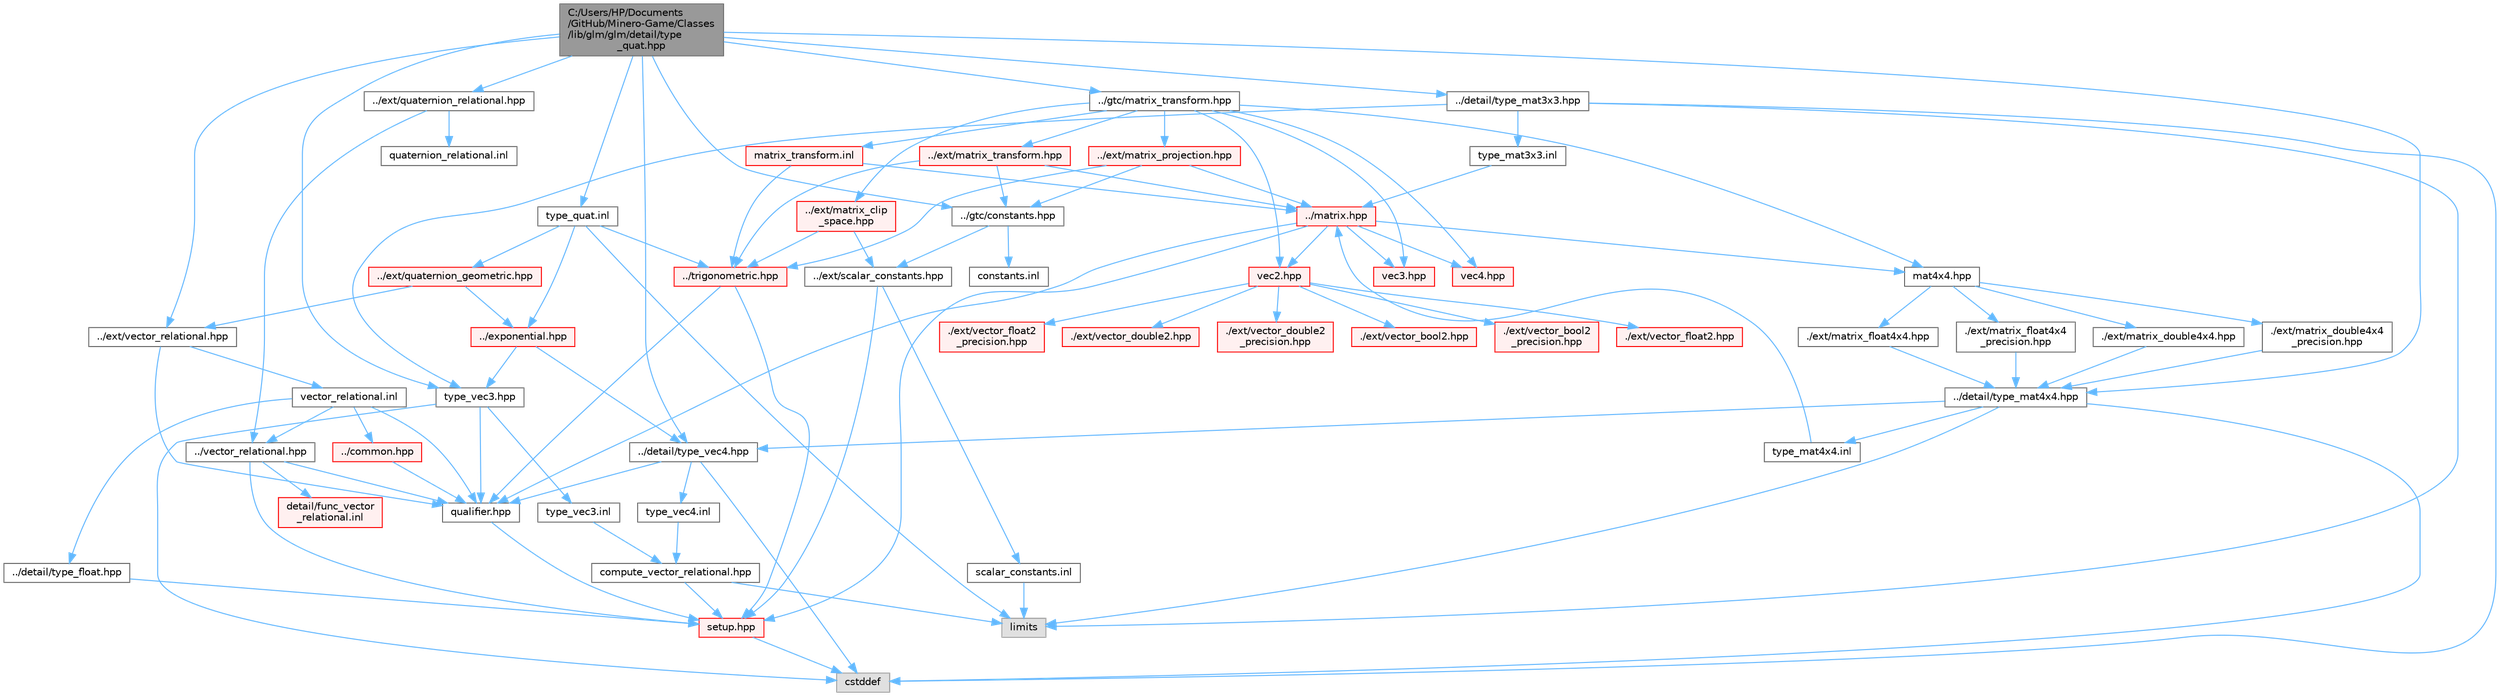 digraph "C:/Users/HP/Documents/GitHub/Minero-Game/Classes/lib/glm/glm/detail/type_quat.hpp"
{
 // LATEX_PDF_SIZE
  bgcolor="transparent";
  edge [fontname=Helvetica,fontsize=10,labelfontname=Helvetica,labelfontsize=10];
  node [fontname=Helvetica,fontsize=10,shape=box,height=0.2,width=0.4];
  Node1 [id="Node000001",label="C:/Users/HP/Documents\l/GitHub/Minero-Game/Classes\l/lib/glm/glm/detail/type\l_quat.hpp",height=0.2,width=0.4,color="gray40", fillcolor="grey60", style="filled", fontcolor="black",tooltip=" "];
  Node1 -> Node2 [id="edge195_Node000001_Node000002",color="steelblue1",style="solid",tooltip=" "];
  Node2 [id="Node000002",label="../detail/type_mat3x3.hpp",height=0.2,width=0.4,color="grey40", fillcolor="white", style="filled",URL="$_classes_2lib_2glm_2glm_2detail_2type__mat3x3_8hpp.html",tooltip=" "];
  Node2 -> Node3 [id="edge196_Node000002_Node000003",color="steelblue1",style="solid",tooltip=" "];
  Node3 [id="Node000003",label="type_vec3.hpp",height=0.2,width=0.4,color="grey40", fillcolor="white", style="filled",URL="$_classes_2lib_2glm_2glm_2detail_2type__vec3_8hpp.html",tooltip=" "];
  Node3 -> Node4 [id="edge197_Node000003_Node000004",color="steelblue1",style="solid",tooltip=" "];
  Node4 [id="Node000004",label="qualifier.hpp",height=0.2,width=0.4,color="grey40", fillcolor="white", style="filled",URL="$_classes_2lib_2glm_2glm_2detail_2qualifier_8hpp.html",tooltip=" "];
  Node4 -> Node5 [id="edge198_Node000004_Node000005",color="steelblue1",style="solid",tooltip=" "];
  Node5 [id="Node000005",label="setup.hpp",height=0.2,width=0.4,color="red", fillcolor="#FFF0F0", style="filled",URL="$_classes_2lib_2glm_2glm_2detail_2setup_8hpp.html",tooltip=" "];
  Node5 -> Node7 [id="edge199_Node000005_Node000007",color="steelblue1",style="solid",tooltip=" "];
  Node7 [id="Node000007",label="cstddef",height=0.2,width=0.4,color="grey60", fillcolor="#E0E0E0", style="filled",tooltip=" "];
  Node3 -> Node7 [id="edge200_Node000003_Node000007",color="steelblue1",style="solid",tooltip=" "];
  Node3 -> Node9 [id="edge201_Node000003_Node000009",color="steelblue1",style="solid",tooltip=" "];
  Node9 [id="Node000009",label="type_vec3.inl",height=0.2,width=0.4,color="grey40", fillcolor="white", style="filled",URL="$_classes_2lib_2glm_2glm_2detail_2type__vec3_8inl.html",tooltip=" "];
  Node9 -> Node10 [id="edge202_Node000009_Node000010",color="steelblue1",style="solid",tooltip=" "];
  Node10 [id="Node000010",label="compute_vector_relational.hpp",height=0.2,width=0.4,color="grey40", fillcolor="white", style="filled",URL="$_classes_2lib_2glm_2glm_2detail_2compute__vector__relational_8hpp.html",tooltip=" "];
  Node10 -> Node5 [id="edge203_Node000010_Node000005",color="steelblue1",style="solid",tooltip=" "];
  Node10 -> Node11 [id="edge204_Node000010_Node000011",color="steelblue1",style="solid",tooltip=" "];
  Node11 [id="Node000011",label="limits",height=0.2,width=0.4,color="grey60", fillcolor="#E0E0E0", style="filled",tooltip=" "];
  Node2 -> Node11 [id="edge205_Node000002_Node000011",color="steelblue1",style="solid",tooltip=" "];
  Node2 -> Node7 [id="edge206_Node000002_Node000007",color="steelblue1",style="solid",tooltip=" "];
  Node2 -> Node12 [id="edge207_Node000002_Node000012",color="steelblue1",style="solid",tooltip=" "];
  Node12 [id="Node000012",label="type_mat3x3.inl",height=0.2,width=0.4,color="grey40", fillcolor="white", style="filled",URL="$_classes_2lib_2glm_2glm_2detail_2type__mat3x3_8inl.html",tooltip=" "];
  Node12 -> Node13 [id="edge208_Node000012_Node000013",color="steelblue1",style="solid",tooltip=" "];
  Node13 [id="Node000013",label="../matrix.hpp",height=0.2,width=0.4,color="red", fillcolor="#FFF0F0", style="filled",URL="$_classes_2lib_2glm_2glm_2matrix_8hpp.html",tooltip=" "];
  Node13 -> Node4 [id="edge209_Node000013_Node000004",color="steelblue1",style="solid",tooltip=" "];
  Node13 -> Node5 [id="edge210_Node000013_Node000005",color="steelblue1",style="solid",tooltip=" "];
  Node13 -> Node14 [id="edge211_Node000013_Node000014",color="steelblue1",style="solid",tooltip=" "];
  Node14 [id="Node000014",label="vec2.hpp",height=0.2,width=0.4,color="red", fillcolor="#FFF0F0", style="filled",URL="$_classes_2lib_2glm_2glm_2vec2_8hpp.html",tooltip=" "];
  Node14 -> Node15 [id="edge212_Node000014_Node000015",color="steelblue1",style="solid",tooltip=" "];
  Node15 [id="Node000015",label="./ext/vector_bool2.hpp",height=0.2,width=0.4,color="red", fillcolor="#FFF0F0", style="filled",URL="$_classes_2lib_2glm_2glm_2ext_2vector__bool2_8hpp.html",tooltip=" "];
  Node14 -> Node18 [id="edge213_Node000014_Node000018",color="steelblue1",style="solid",tooltip=" "];
  Node18 [id="Node000018",label="./ext/vector_bool2\l_precision.hpp",height=0.2,width=0.4,color="red", fillcolor="#FFF0F0", style="filled",URL="$_classes_2lib_2glm_2glm_2ext_2vector__bool2__precision_8hpp.html",tooltip=" "];
  Node14 -> Node19 [id="edge214_Node000014_Node000019",color="steelblue1",style="solid",tooltip=" "];
  Node19 [id="Node000019",label="./ext/vector_float2.hpp",height=0.2,width=0.4,color="red", fillcolor="#FFF0F0", style="filled",URL="$_classes_2lib_2glm_2glm_2ext_2vector__float2_8hpp.html",tooltip=" "];
  Node14 -> Node20 [id="edge215_Node000014_Node000020",color="steelblue1",style="solid",tooltip=" "];
  Node20 [id="Node000020",label="./ext/vector_float2\l_precision.hpp",height=0.2,width=0.4,color="red", fillcolor="#FFF0F0", style="filled",URL="$_classes_2lib_2glm_2glm_2ext_2vector__float2__precision_8hpp.html",tooltip=" "];
  Node14 -> Node21 [id="edge216_Node000014_Node000021",color="steelblue1",style="solid",tooltip=" "];
  Node21 [id="Node000021",label="./ext/vector_double2.hpp",height=0.2,width=0.4,color="red", fillcolor="#FFF0F0", style="filled",URL="$_classes_2lib_2glm_2glm_2ext_2vector__double2_8hpp.html",tooltip=" "];
  Node14 -> Node22 [id="edge217_Node000014_Node000022",color="steelblue1",style="solid",tooltip=" "];
  Node22 [id="Node000022",label="./ext/vector_double2\l_precision.hpp",height=0.2,width=0.4,color="red", fillcolor="#FFF0F0", style="filled",URL="$_classes_2lib_2glm_2glm_2ext_2vector__double2__precision_8hpp.html",tooltip=" "];
  Node13 -> Node29 [id="edge218_Node000013_Node000029",color="steelblue1",style="solid",tooltip=" "];
  Node29 [id="Node000029",label="vec3.hpp",height=0.2,width=0.4,color="red", fillcolor="#FFF0F0", style="filled",URL="$_classes_2lib_2glm_2glm_2vec3_8hpp.html",tooltip=" "];
  Node13 -> Node40 [id="edge219_Node000013_Node000040",color="steelblue1",style="solid",tooltip=" "];
  Node40 [id="Node000040",label="vec4.hpp",height=0.2,width=0.4,color="red", fillcolor="#FFF0F0", style="filled",URL="$_classes_2lib_2glm_2glm_2vec4_8hpp.html",tooltip=" "];
  Node13 -> Node107 [id="edge220_Node000013_Node000107",color="steelblue1",style="solid",tooltip=" "];
  Node107 [id="Node000107",label="mat4x4.hpp",height=0.2,width=0.4,color="grey40", fillcolor="white", style="filled",URL="$_classes_2lib_2glm_2glm_2mat4x4_8hpp.html",tooltip=" "];
  Node107 -> Node108 [id="edge221_Node000107_Node000108",color="steelblue1",style="solid",tooltip=" "];
  Node108 [id="Node000108",label="./ext/matrix_double4x4.hpp",height=0.2,width=0.4,color="grey40", fillcolor="white", style="filled",URL="$_classes_2lib_2glm_2glm_2ext_2matrix__double4x4_8hpp.html",tooltip=" "];
  Node108 -> Node109 [id="edge222_Node000108_Node000109",color="steelblue1",style="solid",tooltip=" "];
  Node109 [id="Node000109",label="../detail/type_mat4x4.hpp",height=0.2,width=0.4,color="grey40", fillcolor="white", style="filled",URL="$_classes_2lib_2glm_2glm_2detail_2type__mat4x4_8hpp.html",tooltip=" "];
  Node109 -> Node42 [id="edge223_Node000109_Node000042",color="steelblue1",style="solid",tooltip=" "];
  Node42 [id="Node000042",label="../detail/type_vec4.hpp",height=0.2,width=0.4,color="grey40", fillcolor="white", style="filled",URL="$_classes_2lib_2glm_2glm_2detail_2type__vec4_8hpp.html",tooltip=" "];
  Node42 -> Node4 [id="edge224_Node000042_Node000004",color="steelblue1",style="solid",tooltip=" "];
  Node42 -> Node7 [id="edge225_Node000042_Node000007",color="steelblue1",style="solid",tooltip=" "];
  Node42 -> Node43 [id="edge226_Node000042_Node000043",color="steelblue1",style="solid",tooltip=" "];
  Node43 [id="Node000043",label="type_vec4.inl",height=0.2,width=0.4,color="grey40", fillcolor="white", style="filled",URL="$_classes_2lib_2glm_2glm_2detail_2type__vec4_8inl.html",tooltip=" "];
  Node43 -> Node10 [id="edge227_Node000043_Node000010",color="steelblue1",style="solid",tooltip=" "];
  Node109 -> Node11 [id="edge228_Node000109_Node000011",color="steelblue1",style="solid",tooltip=" "];
  Node109 -> Node7 [id="edge229_Node000109_Node000007",color="steelblue1",style="solid",tooltip=" "];
  Node109 -> Node110 [id="edge230_Node000109_Node000110",color="steelblue1",style="solid",tooltip=" "];
  Node110 [id="Node000110",label="type_mat4x4.inl",height=0.2,width=0.4,color="grey40", fillcolor="white", style="filled",URL="$_classes_2lib_2glm_2glm_2detail_2type__mat4x4_8inl.html",tooltip=" "];
  Node110 -> Node13 [id="edge231_Node000110_Node000013",color="steelblue1",style="solid",tooltip=" "];
  Node107 -> Node111 [id="edge232_Node000107_Node000111",color="steelblue1",style="solid",tooltip=" "];
  Node111 [id="Node000111",label="./ext/matrix_double4x4\l_precision.hpp",height=0.2,width=0.4,color="grey40", fillcolor="white", style="filled",URL="$_classes_2lib_2glm_2glm_2ext_2matrix__double4x4__precision_8hpp.html",tooltip=" "];
  Node111 -> Node109 [id="edge233_Node000111_Node000109",color="steelblue1",style="solid",tooltip=" "];
  Node107 -> Node112 [id="edge234_Node000107_Node000112",color="steelblue1",style="solid",tooltip=" "];
  Node112 [id="Node000112",label="./ext/matrix_float4x4.hpp",height=0.2,width=0.4,color="grey40", fillcolor="white", style="filled",URL="$_classes_2lib_2glm_2glm_2ext_2matrix__float4x4_8hpp.html",tooltip=" "];
  Node112 -> Node109 [id="edge235_Node000112_Node000109",color="steelblue1",style="solid",tooltip=" "];
  Node107 -> Node113 [id="edge236_Node000107_Node000113",color="steelblue1",style="solid",tooltip=" "];
  Node113 [id="Node000113",label="./ext/matrix_float4x4\l_precision.hpp",height=0.2,width=0.4,color="grey40", fillcolor="white", style="filled",URL="$_classes_2lib_2glm_2glm_2ext_2matrix__float4x4__precision_8hpp.html",tooltip=" "];
  Node113 -> Node109 [id="edge237_Node000113_Node000109",color="steelblue1",style="solid",tooltip=" "];
  Node1 -> Node109 [id="edge238_Node000001_Node000109",color="steelblue1",style="solid",tooltip=" "];
  Node1 -> Node3 [id="edge239_Node000001_Node000003",color="steelblue1",style="solid",tooltip=" "];
  Node1 -> Node42 [id="edge240_Node000001_Node000042",color="steelblue1",style="solid",tooltip=" "];
  Node1 -> Node130 [id="edge241_Node000001_Node000130",color="steelblue1",style="solid",tooltip=" "];
  Node130 [id="Node000130",label="../ext/vector_relational.hpp",height=0.2,width=0.4,color="grey40", fillcolor="white", style="filled",URL="$_classes_2lib_2glm_2glm_2ext_2vector__relational_8hpp.html",tooltip=" "];
  Node130 -> Node4 [id="edge242_Node000130_Node000004",color="steelblue1",style="solid",tooltip=" "];
  Node130 -> Node131 [id="edge243_Node000130_Node000131",color="steelblue1",style="solid",tooltip=" "];
  Node131 [id="Node000131",label="vector_relational.inl",height=0.2,width=0.4,color="grey40", fillcolor="white", style="filled",URL="$_classes_2lib_2glm_2glm_2ext_2vector__relational_8inl.html",tooltip=" "];
  Node131 -> Node122 [id="edge244_Node000131_Node000122",color="steelblue1",style="solid",tooltip=" "];
  Node122 [id="Node000122",label="../vector_relational.hpp",height=0.2,width=0.4,color="grey40", fillcolor="white", style="filled",URL="$_classes_2lib_2glm_2glm_2vector__relational_8hpp.html",tooltip=" "];
  Node122 -> Node4 [id="edge245_Node000122_Node000004",color="steelblue1",style="solid",tooltip=" "];
  Node122 -> Node5 [id="edge246_Node000122_Node000005",color="steelblue1",style="solid",tooltip=" "];
  Node122 -> Node123 [id="edge247_Node000122_Node000123",color="steelblue1",style="solid",tooltip=" "];
  Node123 [id="Node000123",label="detail/func_vector\l_relational.inl",height=0.2,width=0.4,color="red", fillcolor="#FFF0F0", style="filled",URL="$_classes_2lib_2glm_2glm_2detail_2func__vector__relational_8inl.html",tooltip=" "];
  Node131 -> Node126 [id="edge248_Node000131_Node000126",color="steelblue1",style="solid",tooltip=" "];
  Node126 [id="Node000126",label="../common.hpp",height=0.2,width=0.4,color="red", fillcolor="#FFF0F0", style="filled",URL="$_classes_2lib_2glm_2glm_2common_8hpp.html",tooltip=" "];
  Node126 -> Node4 [id="edge249_Node000126_Node000004",color="steelblue1",style="solid",tooltip=" "];
  Node131 -> Node4 [id="edge250_Node000131_Node000004",color="steelblue1",style="solid",tooltip=" "];
  Node131 -> Node132 [id="edge251_Node000131_Node000132",color="steelblue1",style="solid",tooltip=" "];
  Node132 [id="Node000132",label="../detail/type_float.hpp",height=0.2,width=0.4,color="grey40", fillcolor="white", style="filled",URL="$_classes_2lib_2glm_2glm_2detail_2type__float_8hpp.html",tooltip=" "];
  Node132 -> Node5 [id="edge252_Node000132_Node000005",color="steelblue1",style="solid",tooltip=" "];
  Node1 -> Node133 [id="edge253_Node000001_Node000133",color="steelblue1",style="solid",tooltip=" "];
  Node133 [id="Node000133",label="../ext/quaternion_relational.hpp",height=0.2,width=0.4,color="grey40", fillcolor="white", style="filled",URL="$_classes_2lib_2glm_2glm_2ext_2quaternion__relational_8hpp.html",tooltip=" "];
  Node133 -> Node122 [id="edge254_Node000133_Node000122",color="steelblue1",style="solid",tooltip=" "];
  Node133 -> Node134 [id="edge255_Node000133_Node000134",color="steelblue1",style="solid",tooltip=" "];
  Node134 [id="Node000134",label="quaternion_relational.inl",height=0.2,width=0.4,color="grey40", fillcolor="white", style="filled",URL="$_classes_2lib_2glm_2glm_2ext_2quaternion__relational_8inl.html",tooltip=" "];
  Node1 -> Node135 [id="edge256_Node000001_Node000135",color="steelblue1",style="solid",tooltip=" "];
  Node135 [id="Node000135",label="../gtc/constants.hpp",height=0.2,width=0.4,color="grey40", fillcolor="white", style="filled",URL="$_classes_2lib_2glm_2glm_2gtc_2constants_8hpp.html",tooltip=" "];
  Node135 -> Node136 [id="edge257_Node000135_Node000136",color="steelblue1",style="solid",tooltip=" "];
  Node136 [id="Node000136",label="../ext/scalar_constants.hpp",height=0.2,width=0.4,color="grey40", fillcolor="white", style="filled",URL="$_classes_2lib_2glm_2glm_2ext_2scalar__constants_8hpp.html",tooltip=" "];
  Node136 -> Node5 [id="edge258_Node000136_Node000005",color="steelblue1",style="solid",tooltip=" "];
  Node136 -> Node137 [id="edge259_Node000136_Node000137",color="steelblue1",style="solid",tooltip=" "];
  Node137 [id="Node000137",label="scalar_constants.inl",height=0.2,width=0.4,color="grey40", fillcolor="white", style="filled",URL="$_classes_2lib_2glm_2glm_2ext_2scalar__constants_8inl.html",tooltip=" "];
  Node137 -> Node11 [id="edge260_Node000137_Node000011",color="steelblue1",style="solid",tooltip=" "];
  Node135 -> Node138 [id="edge261_Node000135_Node000138",color="steelblue1",style="solid",tooltip=" "];
  Node138 [id="Node000138",label="constants.inl",height=0.2,width=0.4,color="grey40", fillcolor="white", style="filled",URL="$_classes_2lib_2glm_2glm_2gtc_2constants_8inl.html",tooltip=" "];
  Node1 -> Node139 [id="edge262_Node000001_Node000139",color="steelblue1",style="solid",tooltip=" "];
  Node139 [id="Node000139",label="../gtc/matrix_transform.hpp",height=0.2,width=0.4,color="grey40", fillcolor="white", style="filled",URL="$_classes_2lib_2glm_2glm_2gtc_2matrix__transform_8hpp.html",tooltip=" "];
  Node139 -> Node107 [id="edge263_Node000139_Node000107",color="steelblue1",style="solid",tooltip=" "];
  Node139 -> Node14 [id="edge264_Node000139_Node000014",color="steelblue1",style="solid",tooltip=" "];
  Node139 -> Node29 [id="edge265_Node000139_Node000029",color="steelblue1",style="solid",tooltip=" "];
  Node139 -> Node40 [id="edge266_Node000139_Node000040",color="steelblue1",style="solid",tooltip=" "];
  Node139 -> Node140 [id="edge267_Node000139_Node000140",color="steelblue1",style="solid",tooltip=" "];
  Node140 [id="Node000140",label="../ext/matrix_projection.hpp",height=0.2,width=0.4,color="red", fillcolor="#FFF0F0", style="filled",URL="$_classes_2lib_2glm_2glm_2ext_2matrix__projection_8hpp.html",tooltip=" "];
  Node140 -> Node135 [id="edge268_Node000140_Node000135",color="steelblue1",style="solid",tooltip=" "];
  Node140 -> Node141 [id="edge269_Node000140_Node000141",color="steelblue1",style="solid",tooltip=" "];
  Node141 [id="Node000141",label="../trigonometric.hpp",height=0.2,width=0.4,color="red", fillcolor="#FFF0F0", style="filled",URL="$_classes_2lib_2glm_2glm_2trigonometric_8hpp.html",tooltip=" "];
  Node141 -> Node5 [id="edge270_Node000141_Node000005",color="steelblue1",style="solid",tooltip=" "];
  Node141 -> Node4 [id="edge271_Node000141_Node000004",color="steelblue1",style="solid",tooltip=" "];
  Node140 -> Node13 [id="edge272_Node000140_Node000013",color="steelblue1",style="solid",tooltip=" "];
  Node139 -> Node145 [id="edge273_Node000139_Node000145",color="steelblue1",style="solid",tooltip=" "];
  Node145 [id="Node000145",label="../ext/matrix_clip\l_space.hpp",height=0.2,width=0.4,color="red", fillcolor="#FFF0F0", style="filled",URL="$_classes_2lib_2glm_2glm_2ext_2matrix__clip__space_8hpp.html",tooltip=" "];
  Node145 -> Node136 [id="edge274_Node000145_Node000136",color="steelblue1",style="solid",tooltip=" "];
  Node145 -> Node141 [id="edge275_Node000145_Node000141",color="steelblue1",style="solid",tooltip=" "];
  Node139 -> Node147 [id="edge276_Node000139_Node000147",color="steelblue1",style="solid",tooltip=" "];
  Node147 [id="Node000147",label="../ext/matrix_transform.hpp",height=0.2,width=0.4,color="red", fillcolor="#FFF0F0", style="filled",URL="$_classes_2lib_2glm_2glm_2ext_2matrix__transform_8hpp.html",tooltip=" "];
  Node147 -> Node135 [id="edge277_Node000147_Node000135",color="steelblue1",style="solid",tooltip=" "];
  Node147 -> Node141 [id="edge278_Node000147_Node000141",color="steelblue1",style="solid",tooltip=" "];
  Node147 -> Node13 [id="edge279_Node000147_Node000013",color="steelblue1",style="solid",tooltip=" "];
  Node139 -> Node149 [id="edge280_Node000139_Node000149",color="steelblue1",style="solid",tooltip=" "];
  Node149 [id="Node000149",label="matrix_transform.inl",height=0.2,width=0.4,color="red", fillcolor="#FFF0F0", style="filled",URL="$_classes_2lib_2glm_2glm_2gtc_2matrix__transform_8inl.html",tooltip=" "];
  Node149 -> Node141 [id="edge281_Node000149_Node000141",color="steelblue1",style="solid",tooltip=" "];
  Node149 -> Node13 [id="edge282_Node000149_Node000013",color="steelblue1",style="solid",tooltip=" "];
  Node1 -> Node150 [id="edge283_Node000001_Node000150",color="steelblue1",style="solid",tooltip=" "];
  Node150 [id="Node000150",label="type_quat.inl",height=0.2,width=0.4,color="grey40", fillcolor="white", style="filled",URL="$_classes_2lib_2glm_2glm_2detail_2type__quat_8inl.html",tooltip=" "];
  Node150 -> Node141 [id="edge284_Node000150_Node000141",color="steelblue1",style="solid",tooltip=" "];
  Node150 -> Node117 [id="edge285_Node000150_Node000117",color="steelblue1",style="solid",tooltip=" "];
  Node117 [id="Node000117",label="../exponential.hpp",height=0.2,width=0.4,color="red", fillcolor="#FFF0F0", style="filled",URL="$_classes_2lib_2glm_2glm_2exponential_8hpp.html",tooltip=" "];
  Node117 -> Node3 [id="edge286_Node000117_Node000003",color="steelblue1",style="solid",tooltip=" "];
  Node117 -> Node42 [id="edge287_Node000117_Node000042",color="steelblue1",style="solid",tooltip=" "];
  Node150 -> Node151 [id="edge288_Node000150_Node000151",color="steelblue1",style="solid",tooltip=" "];
  Node151 [id="Node000151",label="../ext/quaternion_geometric.hpp",height=0.2,width=0.4,color="red", fillcolor="#FFF0F0", style="filled",URL="$_classes_2lib_2glm_2glm_2ext_2quaternion__geometric_8hpp.html",tooltip=" "];
  Node151 -> Node117 [id="edge289_Node000151_Node000117",color="steelblue1",style="solid",tooltip=" "];
  Node151 -> Node130 [id="edge290_Node000151_Node000130",color="steelblue1",style="solid",tooltip=" "];
  Node150 -> Node11 [id="edge291_Node000150_Node000011",color="steelblue1",style="solid",tooltip=" "];
}
